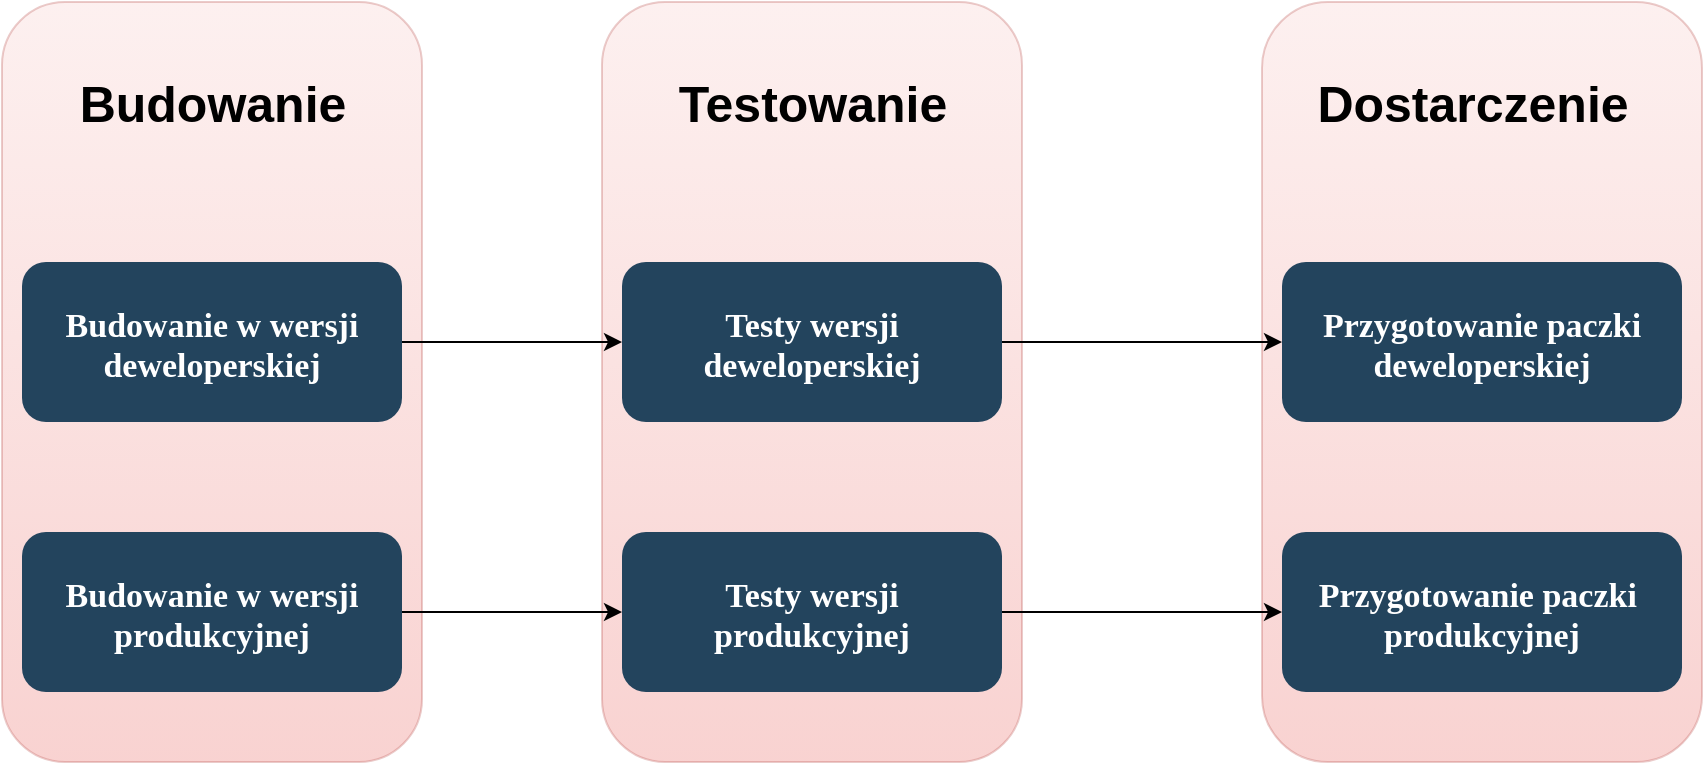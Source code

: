 <mxfile version="12.3.9" type="device" pages="1"><diagram name="Page-1" id="2c0d36ab-eaac-3732-788b-9136903baeff"><mxGraphModel dx="2062" dy="1122" grid="1" gridSize="10" guides="1" tooltips="1" connect="1" arrows="1" fold="1" page="1" pageScale="1.5" pageWidth="600" pageHeight="300" background="#ffffff" math="0" shadow="0"><root><mxCell id="0"/><mxCell id="1" parent="0"/><mxCell id="cJSdWJth5uU2juvQJI8c-127" value="" style="fillColor=#f8cecc;strokeColor=#b85450;opacity=30;glass=0;rounded=1;gradientColor=#ea6b66;" vertex="1" parent="1"><mxGeometry x="330" y="30" width="210" height="380" as="geometry"/></mxCell><mxCell id="123" value="" style="fillColor=#f8cecc;strokeColor=#b85450;opacity=30;rounded=1;gradientColor=#ea6b66;" parent="1" vertex="1"><mxGeometry x="30" y="30" width="210" height="380" as="geometry"/></mxCell><mxCell id="2" value="Budowanie w wersji&#10;deweloperskiej" style="rounded=1;fillColor=#23445D;gradientColor=none;strokeColor=none;fontColor=#FFFFFF;fontStyle=1;fontFamily=Tahoma;fontSize=17;" parent="1" vertex="1"><mxGeometry x="40" y="160" width="190" height="80" as="geometry"/></mxCell><mxCell id="cJSdWJth5uU2juvQJI8c-123" value="&#10;Budowanie w wersji&#10;produkcyjnej&#10;" style="rounded=1;fillColor=#23445D;gradientColor=none;strokeColor=none;fontColor=#FFFFFF;fontStyle=1;fontFamily=Tahoma;fontSize=17;" vertex="1" parent="1"><mxGeometry x="40" y="295" width="190" height="80" as="geometry"/></mxCell><mxCell id="cJSdWJth5uU2juvQJI8c-124" style="edgeStyle=orthogonalEdgeStyle;rounded=0;orthogonalLoop=1;jettySize=auto;html=1;exitX=0.5;exitY=1;exitDx=0;exitDy=0;" edge="1" parent="1" source="123" target="123"><mxGeometry relative="1" as="geometry"/></mxCell><mxCell id="cJSdWJth5uU2juvQJI8c-125" value="Testy wersji&#10;deweloperskiej" style="rounded=1;fillColor=#23445D;gradientColor=none;strokeColor=none;fontColor=#FFFFFF;fontStyle=1;fontFamily=Tahoma;fontSize=17;" vertex="1" parent="1"><mxGeometry x="340" y="160" width="190" height="80" as="geometry"/></mxCell><mxCell id="cJSdWJth5uU2juvQJI8c-126" value="Testy wersji&#10;produkcyjnej" style="rounded=1;fillColor=#23445D;gradientColor=none;strokeColor=none;fontColor=#FFFFFF;fontStyle=1;fontFamily=Tahoma;fontSize=17;" vertex="1" parent="1"><mxGeometry x="340" y="295" width="190" height="80" as="geometry"/></mxCell><mxCell id="cJSdWJth5uU2juvQJI8c-128" value="" style="fillColor=#f8cecc;strokeColor=#b85450;opacity=30;glass=0;rounded=1;gradientColor=#ea6b66;" vertex="1" parent="1"><mxGeometry x="660" y="30" width="220" height="380" as="geometry"/></mxCell><mxCell id="cJSdWJth5uU2juvQJI8c-129" value="Przygotowanie paczki&#10;deweloperskiej" style="rounded=1;fillColor=#23445D;gradientColor=none;strokeColor=none;fontColor=#FFFFFF;fontStyle=1;fontFamily=Tahoma;fontSize=17;" vertex="1" parent="1"><mxGeometry x="670" y="160" width="200" height="80" as="geometry"/></mxCell><mxCell id="cJSdWJth5uU2juvQJI8c-130" value="Przygotowanie paczki &#10;produkcyjnej" style="rounded=1;fillColor=#23445D;gradientColor=none;strokeColor=none;fontColor=#FFFFFF;fontStyle=1;fontFamily=Tahoma;fontSize=17;" vertex="1" parent="1"><mxGeometry x="670" y="295" width="200" height="80" as="geometry"/></mxCell><mxCell id="cJSdWJth5uU2juvQJI8c-132" value="" style="endArrow=classic;html=1;entryX=0;entryY=0.5;entryDx=0;entryDy=0;" edge="1" parent="1" source="2" target="cJSdWJth5uU2juvQJI8c-125"><mxGeometry width="50" height="50" relative="1" as="geometry"><mxPoint x="30" y="490" as="sourcePoint"/><mxPoint x="80" y="440" as="targetPoint"/></mxGeometry></mxCell><mxCell id="cJSdWJth5uU2juvQJI8c-133" value="" style="endArrow=classic;html=1;exitX=1;exitY=0.5;exitDx=0;exitDy=0;" edge="1" parent="1" source="cJSdWJth5uU2juvQJI8c-125" target="cJSdWJth5uU2juvQJI8c-129"><mxGeometry width="50" height="50" relative="1" as="geometry"><mxPoint x="530" y="200" as="sourcePoint"/><mxPoint x="350" y="210" as="targetPoint"/><Array as="points"/></mxGeometry></mxCell><mxCell id="cJSdWJth5uU2juvQJI8c-134" value="" style="endArrow=classic;html=1;entryX=0;entryY=0.5;entryDx=0;entryDy=0;exitX=1;exitY=0.5;exitDx=0;exitDy=0;" edge="1" parent="1" source="cJSdWJth5uU2juvQJI8c-123" target="cJSdWJth5uU2juvQJI8c-126"><mxGeometry width="50" height="50" relative="1" as="geometry"><mxPoint x="250" y="269.5" as="sourcePoint"/><mxPoint x="360" y="269.5" as="targetPoint"/></mxGeometry></mxCell><mxCell id="cJSdWJth5uU2juvQJI8c-135" value="" style="endArrow=classic;html=1;entryX=0;entryY=0.5;entryDx=0;entryDy=0;exitX=1;exitY=0.5;exitDx=0;exitDy=0;" edge="1" parent="1" source="cJSdWJth5uU2juvQJI8c-126" target="cJSdWJth5uU2juvQJI8c-130"><mxGeometry width="50" height="50" relative="1" as="geometry"><mxPoint x="550" y="450" as="sourcePoint"/><mxPoint x="660" y="450" as="targetPoint"/></mxGeometry></mxCell><mxCell id="cJSdWJth5uU2juvQJI8c-136" value="&lt;font style=&quot;font-size: 25px;&quot;&gt;Budowanie&lt;/font&gt;" style="text;html=1;align=center;verticalAlign=middle;resizable=0;points=[];;autosize=1;fontSize=25;fontStyle=1" vertex="1" parent="1"><mxGeometry x="60" y="60" width="150" height="40" as="geometry"/></mxCell><mxCell id="cJSdWJth5uU2juvQJI8c-137" value="Testowanie" style="text;html=1;align=center;verticalAlign=middle;resizable=0;points=[];;autosize=1;fontSize=25;fontStyle=1" vertex="1" parent="1"><mxGeometry x="360" y="60" width="150" height="40" as="geometry"/></mxCell><mxCell id="cJSdWJth5uU2juvQJI8c-138" value="&lt;font style=&quot;font-size: 25px;&quot;&gt;Dostarczenie&lt;/font&gt;" style="text;html=1;align=center;verticalAlign=middle;resizable=0;points=[];;autosize=1;fontSize=25;fontStyle=1" vertex="1" parent="1"><mxGeometry x="680" y="60" width="170" height="40" as="geometry"/></mxCell></root></mxGraphModel></diagram></mxfile>